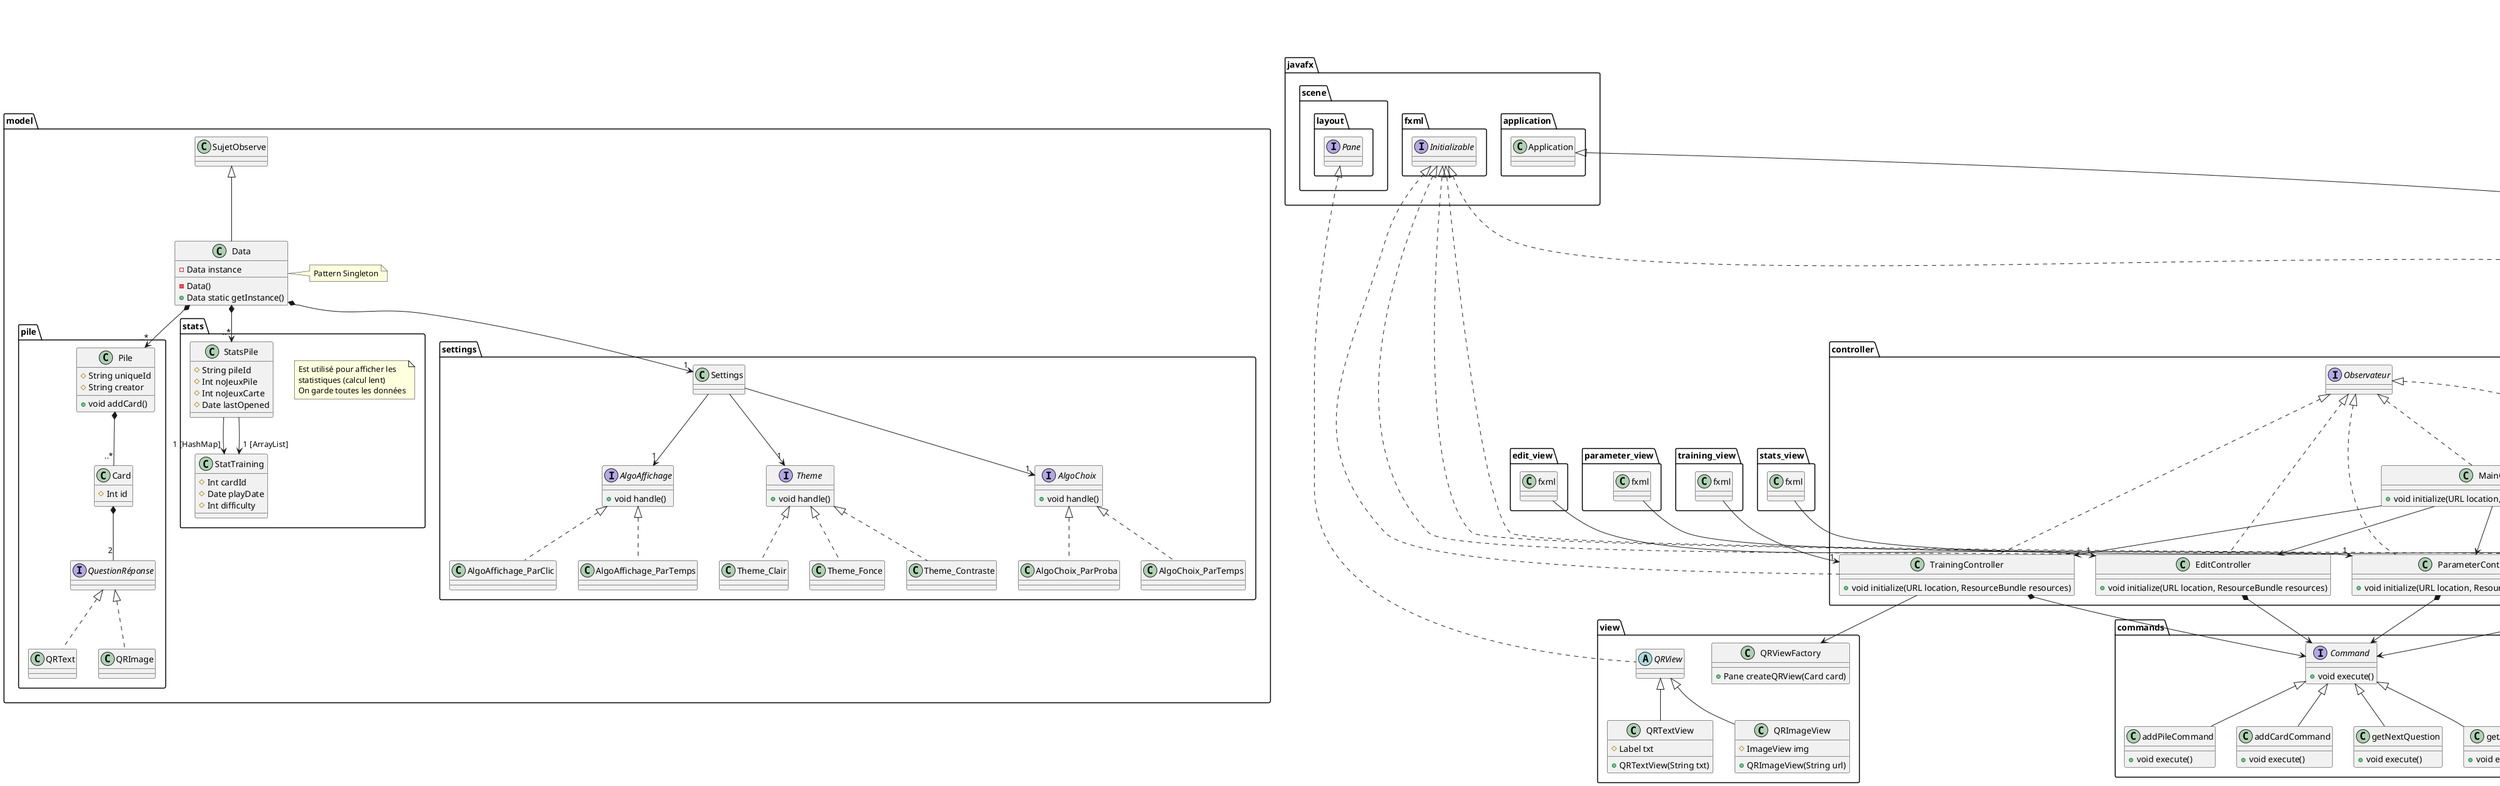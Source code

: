 @startuml class

class Launcher extends javafx.application.Application {
    + void Launcher(String[] args)
    + void start(Stage primaryStage)
}

package resources.tn.flashcards.fxml {

    object main_view.fxml {
    }

    object edit_view.fxml {
    }

    object parameter_view.fxml {
    }

    object stats_view.fxml {
    }

    object training_view.fxml {
    }

}

interface Observateur {
        + void refresh()
    }

package view {

    class QRViewFactory {
        +Pane createQRView(Card card)
    }

    abstract QRView implements javafx.scene.layout.Pane {}

    class QRTextView extends QRView {
        # Label txt
        
        + QRTextView(String txt)
    }

    class QRImageView extends QRView {
        # ImageView img
        
        + QRImageView(String url)
    }
}

package controller {

    class MainController implements javafx.fxml.Initializable, Observateur {
        +void initialize(URL location, ResourceBundle resources)
    }

    class EditController implements javafx.fxml.Initializable, Observateur {
        +void initialize(URL location, ResourceBundle resources)
    }

    class ParameterController implements javafx.fxml.Initializable, Observateur {
        +void initialize(URL location, ResourceBundle resources)
    }

    class StatsController implements javafx.fxml.Initializable, Observateur {
        +void initialize(URL location, ResourceBundle resources)
    }

    class TrainingController implements javafx.fxml.Initializable, Observateur {
        +void initialize(URL location, ResourceBundle resources)
    }

    MainController --> EditController
    MainController --> ParameterController
    MainController --> StatsController
    MainController --> TrainingController

}

TrainingController --> QRViewFactory

class SujetObserve {
        + void addObs(Observateur obs)
        + void refreshAllObs()
    }

    package commands {

        interface Command {
            + void execute()
        }

        class addPileCommand extends Command {
            + void execute()
        }

        class addCardCommand extends Command {
            + void execute()
        }

        class getNextQuestion extends Command {
            + void execute()
        }

        class getAnswer extends Command {
            + void execute()
        }
    }

    EditController *--> Command
    ParameterController *--> Command
    TrainingController *--> Command
    StatsController *--> Command

package model {

    class Data extends SujetObserve {
        - Data instance
        - Data()
        + Data static getInstance()
    }
    class Data
    note right: Pattern Singleton

    package pile {

        class Pile {
            # String uniqueId
            # String creator

            '+ void nextCard()'

            + void addCard()
        }

        class Card {
            # Int id

            '+ Pane show()'
            '+ void turn()'
        }

        interface QuestionRéponse {
            '+ Pane show()'
            '+ void evaluate(int a)'

            '+ void edit(QuestionRéponse newValue)'
        }

        class QRText implements QuestionRéponse {}

        class QRImage implements QuestionRéponse {}

        Pile *--"..*" Card
        Card *--"2" QuestionRéponse
        'QuestionRéponseController *--"1" Data'
    }

    package stats {
        note "Est utilisé pour afficher les\nstatistiques (calcul lent)\nOn garde toutes les données" as N2
        class StatsPile {
            # String pileId
            # Int noJeuxPile
            # Int noJeuxCarte
            # Date lastOpened
        }

        class StatTraining {
            # Int cardId
            # Date playDate
            # Int difficulty
        }

        StatsPile -->"1 [HashMap]" StatTraining
        StatsPile -->"1 [ArrayList]" StatTraining

    }

    package settings {

        class Settings {}

        interface AlgoChoix {
            + void handle()
        }

        class AlgoChoix_ParTemps implements AlgoChoix {}
        class AlgoChoix_ParProba implements AlgoChoix {}

        interface AlgoAffichage {
            + void handle()
        }

        class AlgoAffichage_ParTemps implements AlgoAffichage {}
        class AlgoAffichage_ParClic implements AlgoAffichage {}

        interface Theme {
            + void handle()
        }

        class Theme_Clair implements Theme {}
        class Theme_Fonce implements Theme {}
        class Theme_Contraste implements Theme {}

        Settings -->"1" AlgoChoix
        Settings -->"1" AlgoAffichage
        Settings -->"1" Theme
    }

    

    /'class DataController {
        + void open(URL file)
        + void saveAs(URL file)
        + void save()

        + void newPile()
        + void newCardInCurrentPile()
        + void rmCurrentPile()
        + void rmCurrentCard()
    }

    class QuestionRéponseController {
        + void changeQRForText()
        + void editText()

        + void changeQRForImage()
        + void editImage()

        + void evaluate(int a)
    }'/


    /'package user {
        class User {
            # String name
        }

        package lastPlayed {

            note "Est utilisé pour afficher la\nprochaine carte (calcul rapide)\nOn overwrite à chaque\napparition de la carte" as N1

            class LastPlayed {
                # String pileId
            }

            class Played {
                # Date playDate
                # Int difficulty
            }
        }

        User *--"..*" Stats
        User *--"1" Preferences
        User *--"..* [HashMap]" LastPlayed
        Stats *--"1" StatApprent
        Stats *--"1" QuickStat
        LastPlayed *--"..* [HashMap]" Played                                                                                                                                                                                                                                                                                           
        
    }'/

    Data *-->"..*" Pile
    Data *-->"1" Settings
    Data *-->"..*" StatsPile
}



SujetObserve *-->"*" Observateur

Launcher -->"1" main_view.fxml

main_view.fxml -->"1" MainController
edit_view.fxml -->"1" EditController
parameter_view.fxml -->"1" ParameterController
training_view.fxml -->"1" TrainingController
stats_view.fxml -->"1" StatsController

/'MainController *--"1" DataController
MainController *--"1" QuestionRéponseController



DataController *--"1" Data

Data *--"1" User'/


@enduml